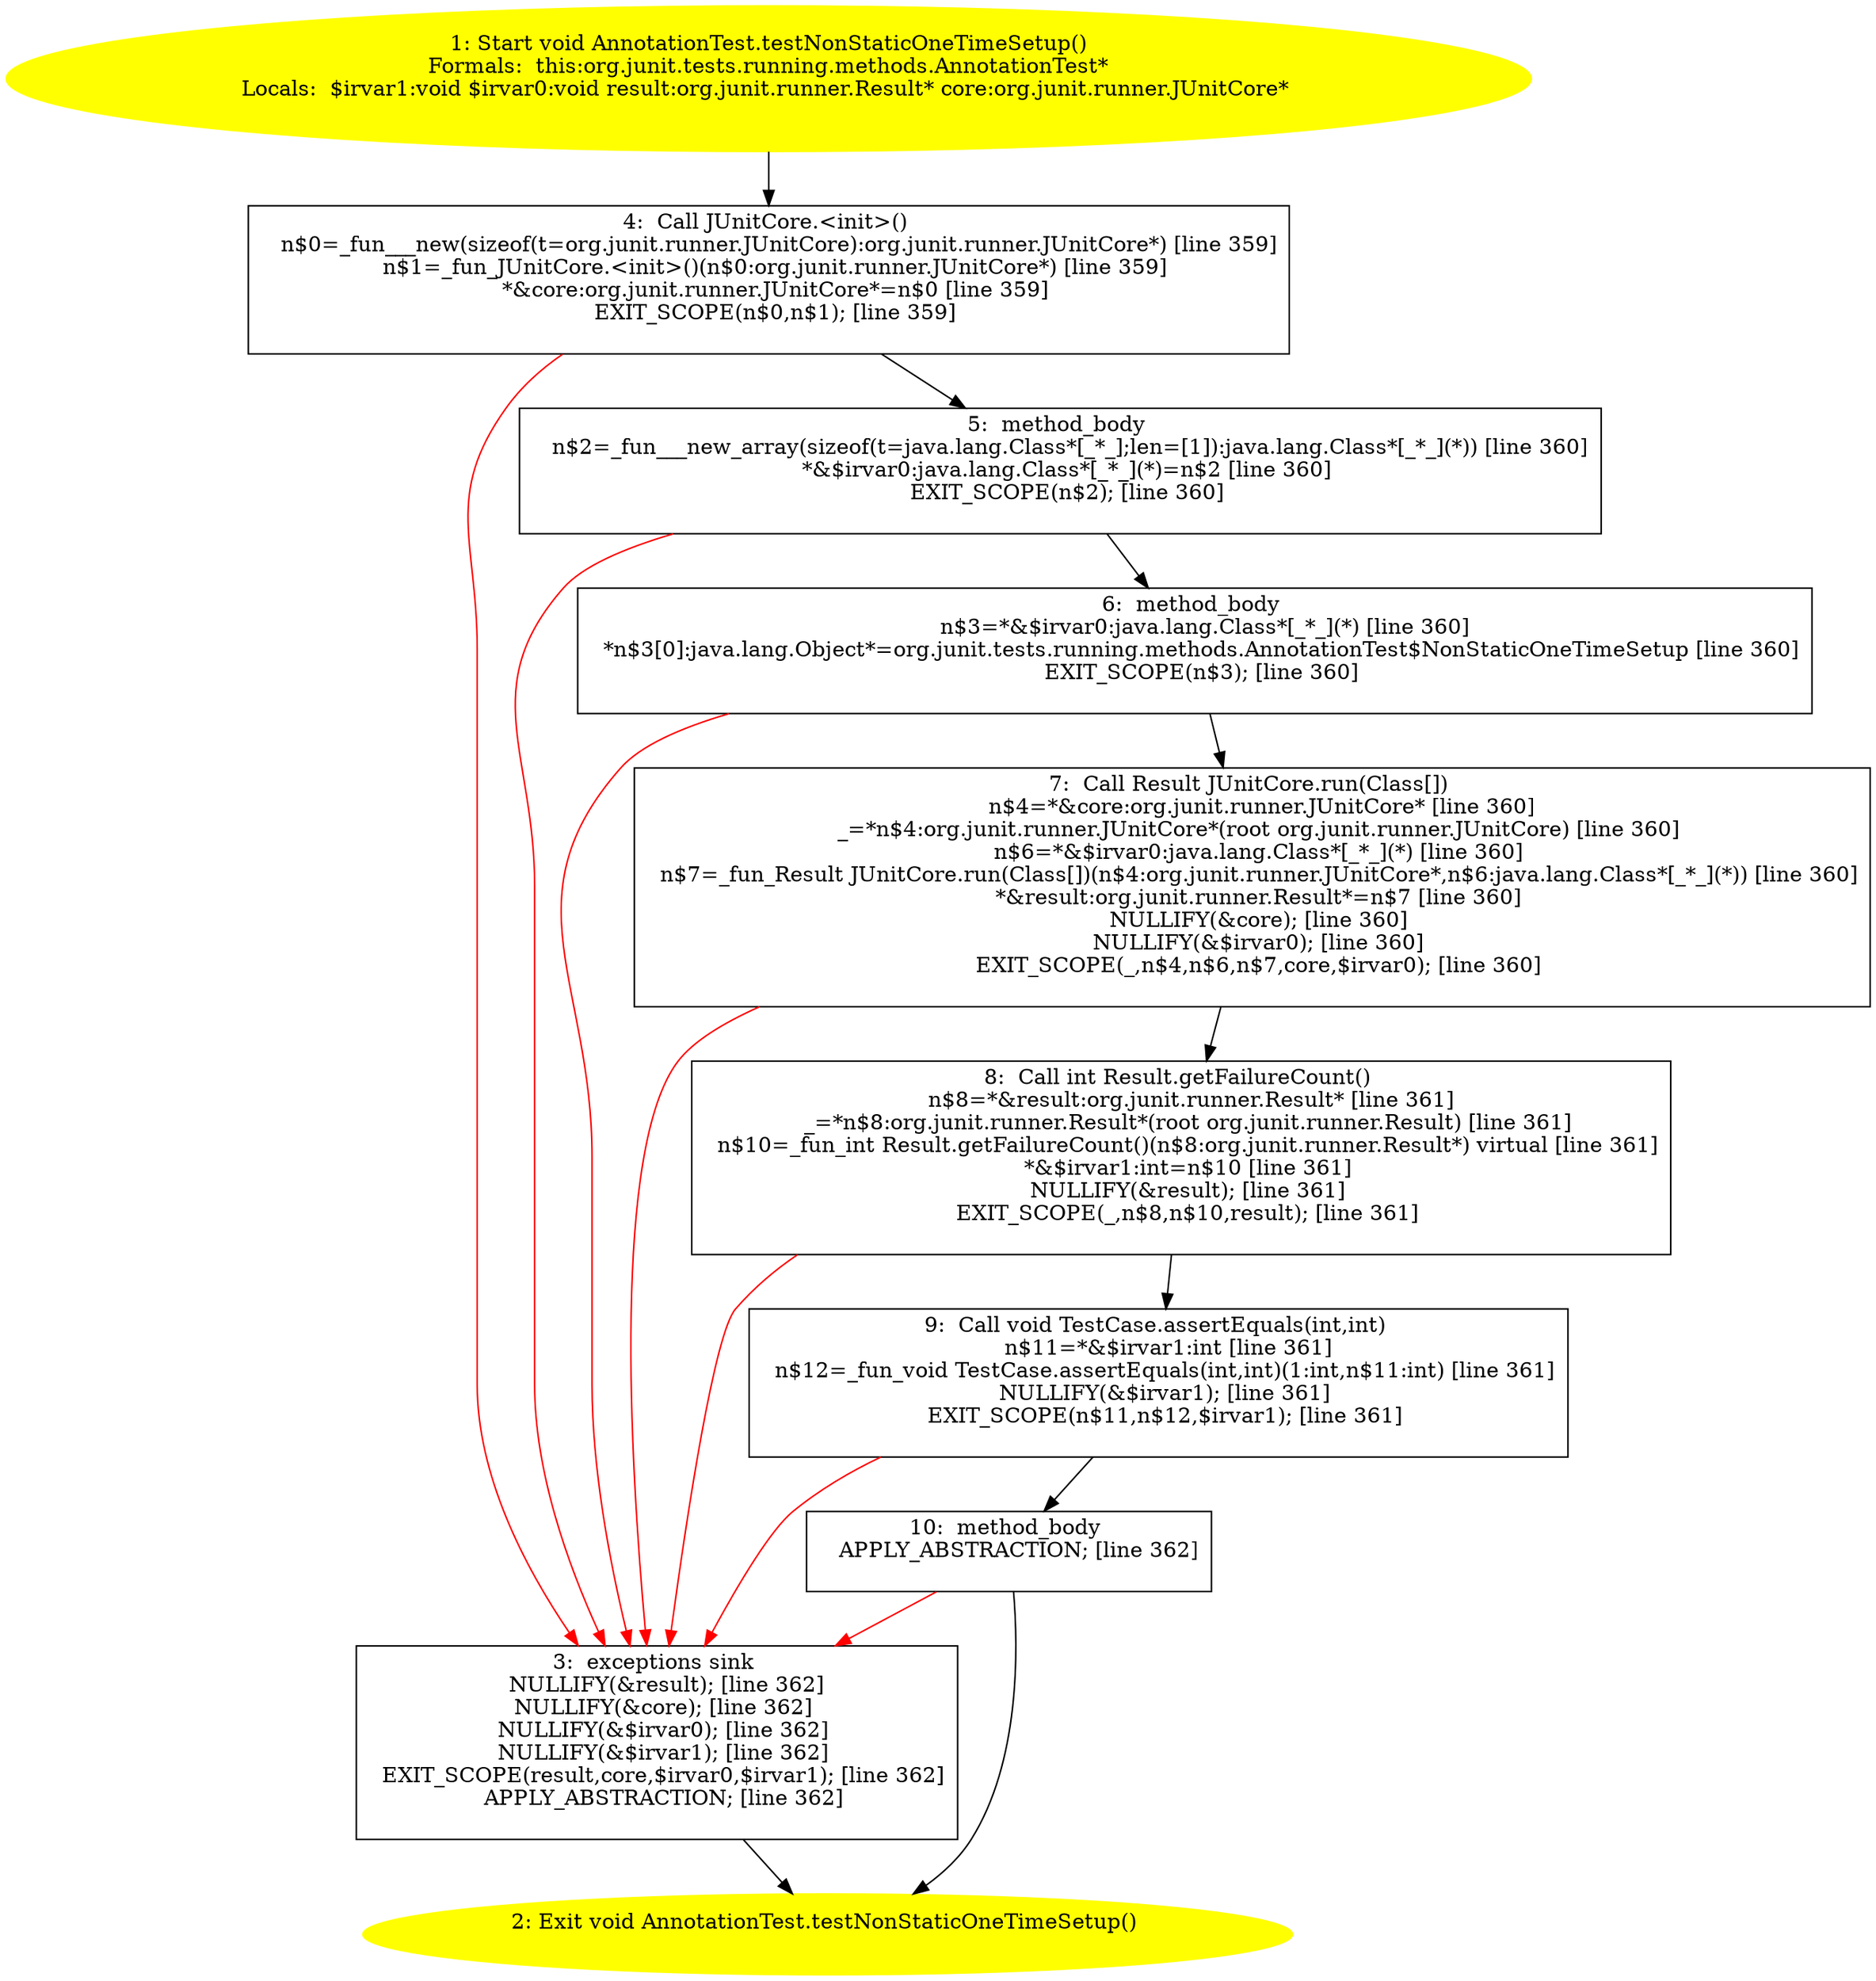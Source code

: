 /* @generated */
digraph cfg {
"org.junit.tests.running.methods.AnnotationTest.testNonStaticOneTimeSetup():void.e5da955e4e7c8e68581076c742d28788_1" [label="1: Start void AnnotationTest.testNonStaticOneTimeSetup()\nFormals:  this:org.junit.tests.running.methods.AnnotationTest*\nLocals:  $irvar1:void $irvar0:void result:org.junit.runner.Result* core:org.junit.runner.JUnitCore* \n  " color=yellow style=filled]
	

	 "org.junit.tests.running.methods.AnnotationTest.testNonStaticOneTimeSetup():void.e5da955e4e7c8e68581076c742d28788_1" -> "org.junit.tests.running.methods.AnnotationTest.testNonStaticOneTimeSetup():void.e5da955e4e7c8e68581076c742d28788_4" ;
"org.junit.tests.running.methods.AnnotationTest.testNonStaticOneTimeSetup():void.e5da955e4e7c8e68581076c742d28788_2" [label="2: Exit void AnnotationTest.testNonStaticOneTimeSetup() \n  " color=yellow style=filled]
	

"org.junit.tests.running.methods.AnnotationTest.testNonStaticOneTimeSetup():void.e5da955e4e7c8e68581076c742d28788_3" [label="3:  exceptions sink \n   NULLIFY(&result); [line 362]\n  NULLIFY(&core); [line 362]\n  NULLIFY(&$irvar0); [line 362]\n  NULLIFY(&$irvar1); [line 362]\n  EXIT_SCOPE(result,core,$irvar0,$irvar1); [line 362]\n  APPLY_ABSTRACTION; [line 362]\n " shape="box"]
	

	 "org.junit.tests.running.methods.AnnotationTest.testNonStaticOneTimeSetup():void.e5da955e4e7c8e68581076c742d28788_3" -> "org.junit.tests.running.methods.AnnotationTest.testNonStaticOneTimeSetup():void.e5da955e4e7c8e68581076c742d28788_2" ;
"org.junit.tests.running.methods.AnnotationTest.testNonStaticOneTimeSetup():void.e5da955e4e7c8e68581076c742d28788_4" [label="4:  Call JUnitCore.<init>() \n   n$0=_fun___new(sizeof(t=org.junit.runner.JUnitCore):org.junit.runner.JUnitCore*) [line 359]\n  n$1=_fun_JUnitCore.<init>()(n$0:org.junit.runner.JUnitCore*) [line 359]\n  *&core:org.junit.runner.JUnitCore*=n$0 [line 359]\n  EXIT_SCOPE(n$0,n$1); [line 359]\n " shape="box"]
	

	 "org.junit.tests.running.methods.AnnotationTest.testNonStaticOneTimeSetup():void.e5da955e4e7c8e68581076c742d28788_4" -> "org.junit.tests.running.methods.AnnotationTest.testNonStaticOneTimeSetup():void.e5da955e4e7c8e68581076c742d28788_5" ;
	 "org.junit.tests.running.methods.AnnotationTest.testNonStaticOneTimeSetup():void.e5da955e4e7c8e68581076c742d28788_4" -> "org.junit.tests.running.methods.AnnotationTest.testNonStaticOneTimeSetup():void.e5da955e4e7c8e68581076c742d28788_3" [color="red" ];
"org.junit.tests.running.methods.AnnotationTest.testNonStaticOneTimeSetup():void.e5da955e4e7c8e68581076c742d28788_5" [label="5:  method_body \n   n$2=_fun___new_array(sizeof(t=java.lang.Class*[_*_];len=[1]):java.lang.Class*[_*_](*)) [line 360]\n  *&$irvar0:java.lang.Class*[_*_](*)=n$2 [line 360]\n  EXIT_SCOPE(n$2); [line 360]\n " shape="box"]
	

	 "org.junit.tests.running.methods.AnnotationTest.testNonStaticOneTimeSetup():void.e5da955e4e7c8e68581076c742d28788_5" -> "org.junit.tests.running.methods.AnnotationTest.testNonStaticOneTimeSetup():void.e5da955e4e7c8e68581076c742d28788_6" ;
	 "org.junit.tests.running.methods.AnnotationTest.testNonStaticOneTimeSetup():void.e5da955e4e7c8e68581076c742d28788_5" -> "org.junit.tests.running.methods.AnnotationTest.testNonStaticOneTimeSetup():void.e5da955e4e7c8e68581076c742d28788_3" [color="red" ];
"org.junit.tests.running.methods.AnnotationTest.testNonStaticOneTimeSetup():void.e5da955e4e7c8e68581076c742d28788_6" [label="6:  method_body \n   n$3=*&$irvar0:java.lang.Class*[_*_](*) [line 360]\n  *n$3[0]:java.lang.Object*=org.junit.tests.running.methods.AnnotationTest$NonStaticOneTimeSetup [line 360]\n  EXIT_SCOPE(n$3); [line 360]\n " shape="box"]
	

	 "org.junit.tests.running.methods.AnnotationTest.testNonStaticOneTimeSetup():void.e5da955e4e7c8e68581076c742d28788_6" -> "org.junit.tests.running.methods.AnnotationTest.testNonStaticOneTimeSetup():void.e5da955e4e7c8e68581076c742d28788_7" ;
	 "org.junit.tests.running.methods.AnnotationTest.testNonStaticOneTimeSetup():void.e5da955e4e7c8e68581076c742d28788_6" -> "org.junit.tests.running.methods.AnnotationTest.testNonStaticOneTimeSetup():void.e5da955e4e7c8e68581076c742d28788_3" [color="red" ];
"org.junit.tests.running.methods.AnnotationTest.testNonStaticOneTimeSetup():void.e5da955e4e7c8e68581076c742d28788_7" [label="7:  Call Result JUnitCore.run(Class[]) \n   n$4=*&core:org.junit.runner.JUnitCore* [line 360]\n  _=*n$4:org.junit.runner.JUnitCore*(root org.junit.runner.JUnitCore) [line 360]\n  n$6=*&$irvar0:java.lang.Class*[_*_](*) [line 360]\n  n$7=_fun_Result JUnitCore.run(Class[])(n$4:org.junit.runner.JUnitCore*,n$6:java.lang.Class*[_*_](*)) [line 360]\n  *&result:org.junit.runner.Result*=n$7 [line 360]\n  NULLIFY(&core); [line 360]\n  NULLIFY(&$irvar0); [line 360]\n  EXIT_SCOPE(_,n$4,n$6,n$7,core,$irvar0); [line 360]\n " shape="box"]
	

	 "org.junit.tests.running.methods.AnnotationTest.testNonStaticOneTimeSetup():void.e5da955e4e7c8e68581076c742d28788_7" -> "org.junit.tests.running.methods.AnnotationTest.testNonStaticOneTimeSetup():void.e5da955e4e7c8e68581076c742d28788_8" ;
	 "org.junit.tests.running.methods.AnnotationTest.testNonStaticOneTimeSetup():void.e5da955e4e7c8e68581076c742d28788_7" -> "org.junit.tests.running.methods.AnnotationTest.testNonStaticOneTimeSetup():void.e5da955e4e7c8e68581076c742d28788_3" [color="red" ];
"org.junit.tests.running.methods.AnnotationTest.testNonStaticOneTimeSetup():void.e5da955e4e7c8e68581076c742d28788_8" [label="8:  Call int Result.getFailureCount() \n   n$8=*&result:org.junit.runner.Result* [line 361]\n  _=*n$8:org.junit.runner.Result*(root org.junit.runner.Result) [line 361]\n  n$10=_fun_int Result.getFailureCount()(n$8:org.junit.runner.Result*) virtual [line 361]\n  *&$irvar1:int=n$10 [line 361]\n  NULLIFY(&result); [line 361]\n  EXIT_SCOPE(_,n$8,n$10,result); [line 361]\n " shape="box"]
	

	 "org.junit.tests.running.methods.AnnotationTest.testNonStaticOneTimeSetup():void.e5da955e4e7c8e68581076c742d28788_8" -> "org.junit.tests.running.methods.AnnotationTest.testNonStaticOneTimeSetup():void.e5da955e4e7c8e68581076c742d28788_9" ;
	 "org.junit.tests.running.methods.AnnotationTest.testNonStaticOneTimeSetup():void.e5da955e4e7c8e68581076c742d28788_8" -> "org.junit.tests.running.methods.AnnotationTest.testNonStaticOneTimeSetup():void.e5da955e4e7c8e68581076c742d28788_3" [color="red" ];
"org.junit.tests.running.methods.AnnotationTest.testNonStaticOneTimeSetup():void.e5da955e4e7c8e68581076c742d28788_9" [label="9:  Call void TestCase.assertEquals(int,int) \n   n$11=*&$irvar1:int [line 361]\n  n$12=_fun_void TestCase.assertEquals(int,int)(1:int,n$11:int) [line 361]\n  NULLIFY(&$irvar1); [line 361]\n  EXIT_SCOPE(n$11,n$12,$irvar1); [line 361]\n " shape="box"]
	

	 "org.junit.tests.running.methods.AnnotationTest.testNonStaticOneTimeSetup():void.e5da955e4e7c8e68581076c742d28788_9" -> "org.junit.tests.running.methods.AnnotationTest.testNonStaticOneTimeSetup():void.e5da955e4e7c8e68581076c742d28788_10" ;
	 "org.junit.tests.running.methods.AnnotationTest.testNonStaticOneTimeSetup():void.e5da955e4e7c8e68581076c742d28788_9" -> "org.junit.tests.running.methods.AnnotationTest.testNonStaticOneTimeSetup():void.e5da955e4e7c8e68581076c742d28788_3" [color="red" ];
"org.junit.tests.running.methods.AnnotationTest.testNonStaticOneTimeSetup():void.e5da955e4e7c8e68581076c742d28788_10" [label="10:  method_body \n   APPLY_ABSTRACTION; [line 362]\n " shape="box"]
	

	 "org.junit.tests.running.methods.AnnotationTest.testNonStaticOneTimeSetup():void.e5da955e4e7c8e68581076c742d28788_10" -> "org.junit.tests.running.methods.AnnotationTest.testNonStaticOneTimeSetup():void.e5da955e4e7c8e68581076c742d28788_2" ;
	 "org.junit.tests.running.methods.AnnotationTest.testNonStaticOneTimeSetup():void.e5da955e4e7c8e68581076c742d28788_10" -> "org.junit.tests.running.methods.AnnotationTest.testNonStaticOneTimeSetup():void.e5da955e4e7c8e68581076c742d28788_3" [color="red" ];
}

